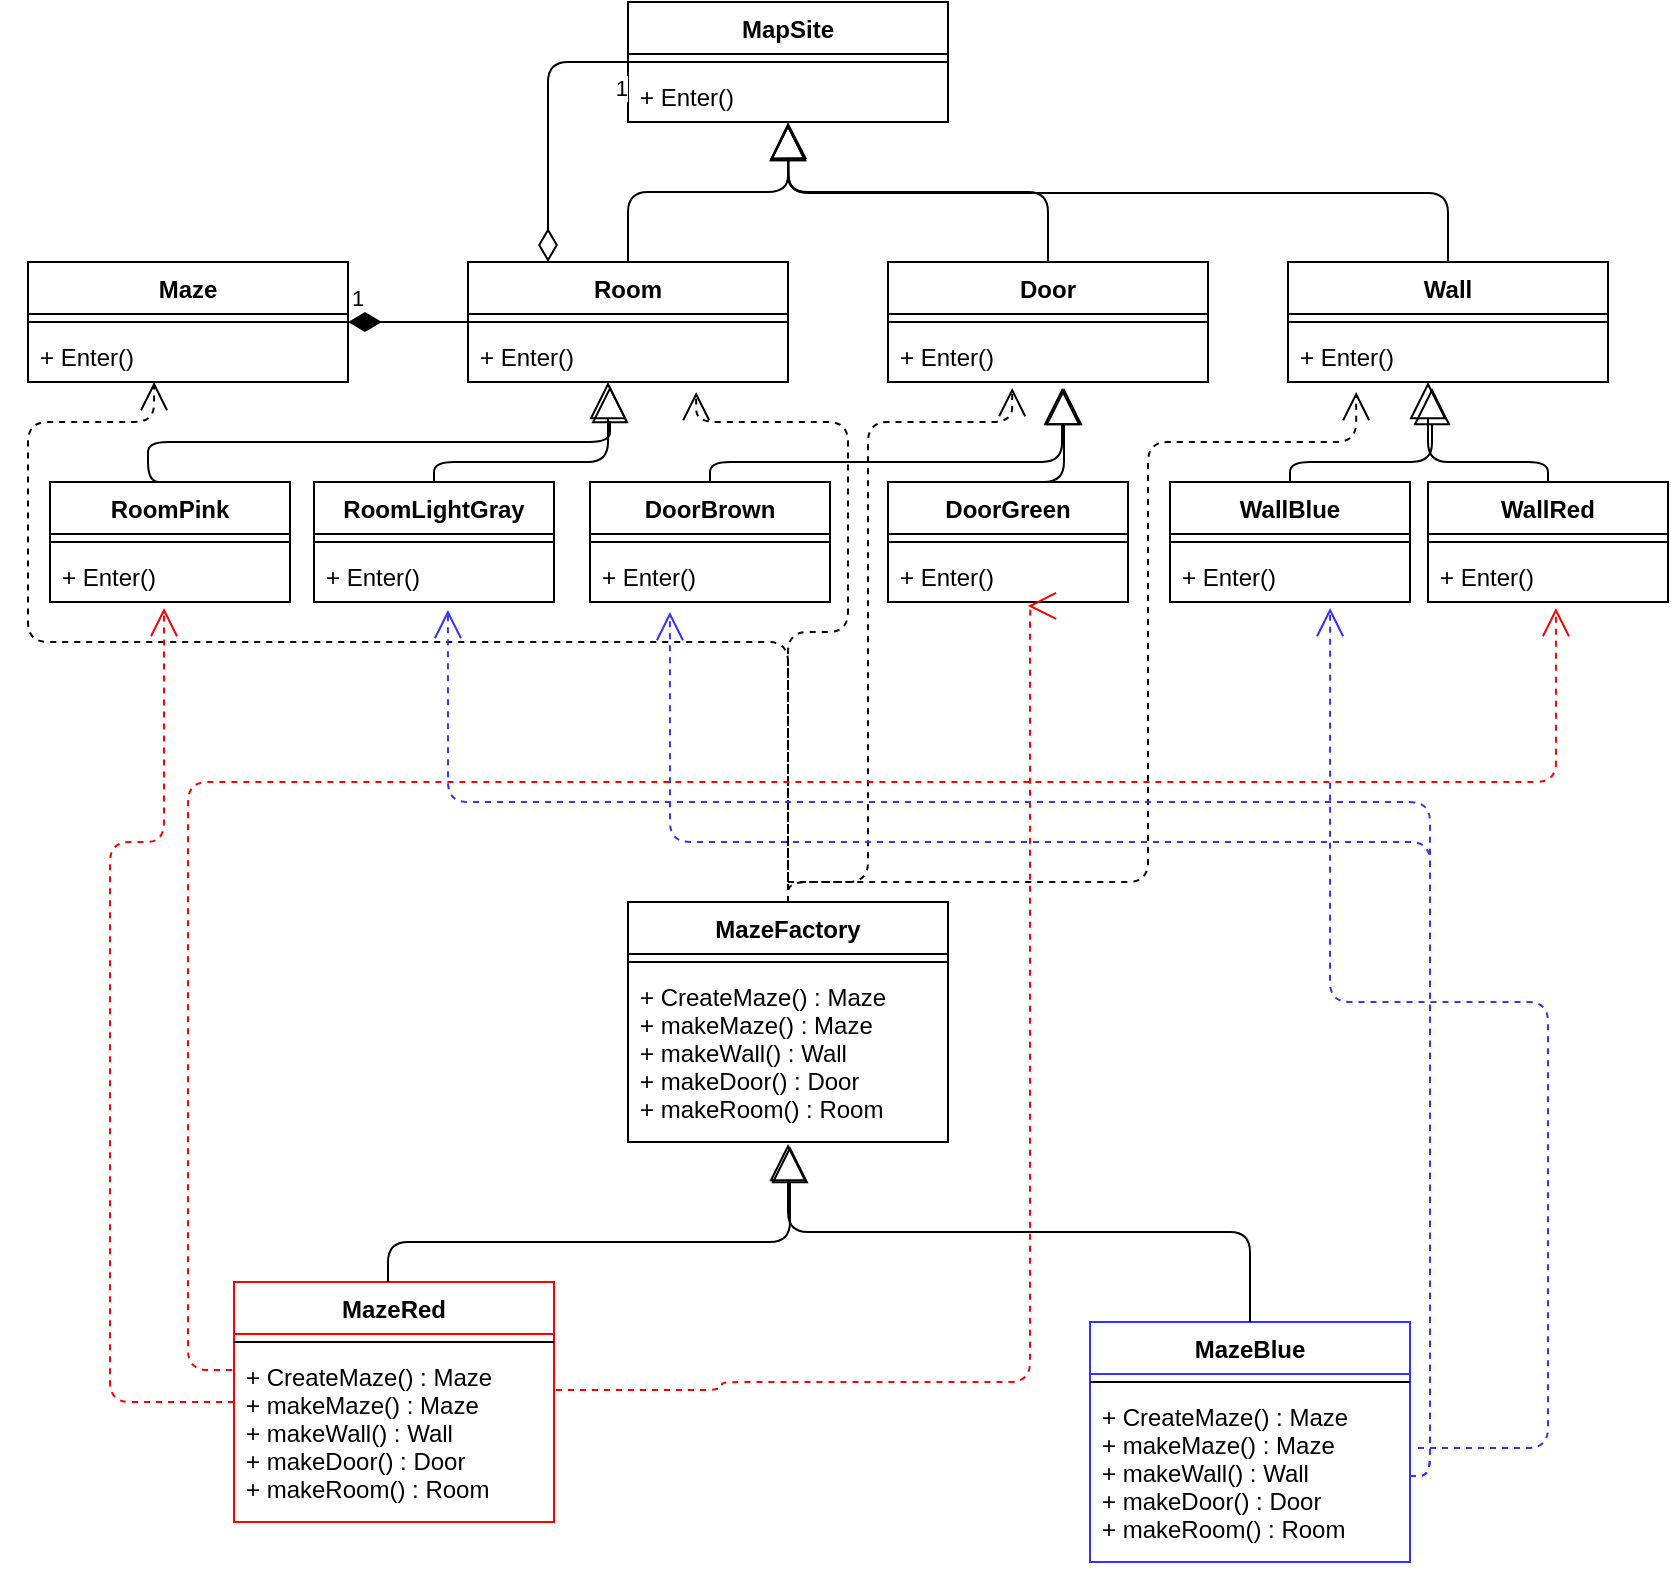 <mxfile version="14.4.0" type="github">
  <diagram id="TXsH7dUHK2AJdoG5btON" name="Page-1">
    <mxGraphModel dx="1409" dy="723" grid="1" gridSize="10" guides="1" tooltips="1" connect="1" arrows="1" fold="1" page="1" pageScale="1" pageWidth="850" pageHeight="1100" math="0" shadow="0">
      <root>
        <mxCell id="0" />
        <mxCell id="1" parent="0" />
        <mxCell id="nlGNvuuSfk-lhknSh3Hi-1" value="MapSite" style="swimlane;fontStyle=1;align=center;verticalAlign=top;childLayout=stackLayout;horizontal=1;startSize=26;horizontalStack=0;resizeParent=1;resizeParentMax=0;resizeLast=0;collapsible=1;marginBottom=0;" parent="1" vertex="1">
          <mxGeometry x="320" y="80" width="160" height="60" as="geometry" />
        </mxCell>
        <mxCell id="nlGNvuuSfk-lhknSh3Hi-3" value="" style="line;strokeWidth=1;fillColor=none;align=left;verticalAlign=middle;spacingTop=-1;spacingLeft=3;spacingRight=3;rotatable=0;labelPosition=right;points=[];portConstraint=eastwest;" parent="nlGNvuuSfk-lhknSh3Hi-1" vertex="1">
          <mxGeometry y="26" width="160" height="8" as="geometry" />
        </mxCell>
        <mxCell id="nlGNvuuSfk-lhknSh3Hi-4" value="+ Enter()" style="text;strokeColor=none;fillColor=none;align=left;verticalAlign=top;spacingLeft=4;spacingRight=4;overflow=hidden;rotatable=0;points=[[0,0.5],[1,0.5]];portConstraint=eastwest;" parent="nlGNvuuSfk-lhknSh3Hi-1" vertex="1">
          <mxGeometry y="34" width="160" height="26" as="geometry" />
        </mxCell>
        <mxCell id="nlGNvuuSfk-lhknSh3Hi-5" value="Room" style="swimlane;fontStyle=1;align=center;verticalAlign=top;childLayout=stackLayout;horizontal=1;startSize=26;horizontalStack=0;resizeParent=1;resizeParentMax=0;resizeLast=0;collapsible=1;marginBottom=0;" parent="1" vertex="1">
          <mxGeometry x="240" y="210" width="160" height="60" as="geometry" />
        </mxCell>
        <mxCell id="nlGNvuuSfk-lhknSh3Hi-6" value="" style="line;strokeWidth=1;fillColor=none;align=left;verticalAlign=middle;spacingTop=-1;spacingLeft=3;spacingRight=3;rotatable=0;labelPosition=right;points=[];portConstraint=eastwest;" parent="nlGNvuuSfk-lhknSh3Hi-5" vertex="1">
          <mxGeometry y="26" width="160" height="8" as="geometry" />
        </mxCell>
        <mxCell id="nlGNvuuSfk-lhknSh3Hi-7" value="+ Enter()" style="text;strokeColor=none;fillColor=none;align=left;verticalAlign=top;spacingLeft=4;spacingRight=4;overflow=hidden;rotatable=0;points=[[0,0.5],[1,0.5]];portConstraint=eastwest;" parent="nlGNvuuSfk-lhknSh3Hi-5" vertex="1">
          <mxGeometry y="34" width="160" height="26" as="geometry" />
        </mxCell>
        <mxCell id="nlGNvuuSfk-lhknSh3Hi-8" value="Door" style="swimlane;fontStyle=1;align=center;verticalAlign=top;childLayout=stackLayout;horizontal=1;startSize=26;horizontalStack=0;resizeParent=1;resizeParentMax=0;resizeLast=0;collapsible=1;marginBottom=0;" parent="1" vertex="1">
          <mxGeometry x="450" y="210" width="160" height="60" as="geometry" />
        </mxCell>
        <mxCell id="nlGNvuuSfk-lhknSh3Hi-9" value="" style="line;strokeWidth=1;fillColor=none;align=left;verticalAlign=middle;spacingTop=-1;spacingLeft=3;spacingRight=3;rotatable=0;labelPosition=right;points=[];portConstraint=eastwest;" parent="nlGNvuuSfk-lhknSh3Hi-8" vertex="1">
          <mxGeometry y="26" width="160" height="8" as="geometry" />
        </mxCell>
        <mxCell id="nlGNvuuSfk-lhknSh3Hi-10" value="+ Enter()" style="text;strokeColor=none;fillColor=none;align=left;verticalAlign=top;spacingLeft=4;spacingRight=4;overflow=hidden;rotatable=0;points=[[0,0.5],[1,0.5]];portConstraint=eastwest;" parent="nlGNvuuSfk-lhknSh3Hi-8" vertex="1">
          <mxGeometry y="34" width="160" height="26" as="geometry" />
        </mxCell>
        <mxCell id="nlGNvuuSfk-lhknSh3Hi-11" value="Wall" style="swimlane;fontStyle=1;align=center;verticalAlign=top;childLayout=stackLayout;horizontal=1;startSize=26;horizontalStack=0;resizeParent=1;resizeParentMax=0;resizeLast=0;collapsible=1;marginBottom=0;" parent="1" vertex="1">
          <mxGeometry x="650" y="210" width="160" height="60" as="geometry" />
        </mxCell>
        <mxCell id="nlGNvuuSfk-lhknSh3Hi-12" value="" style="line;strokeWidth=1;fillColor=none;align=left;verticalAlign=middle;spacingTop=-1;spacingLeft=3;spacingRight=3;rotatable=0;labelPosition=right;points=[];portConstraint=eastwest;" parent="nlGNvuuSfk-lhknSh3Hi-11" vertex="1">
          <mxGeometry y="26" width="160" height="8" as="geometry" />
        </mxCell>
        <mxCell id="nlGNvuuSfk-lhknSh3Hi-13" value="+ Enter()" style="text;strokeColor=none;fillColor=none;align=left;verticalAlign=top;spacingLeft=4;spacingRight=4;overflow=hidden;rotatable=0;points=[[0,0.5],[1,0.5]];portConstraint=eastwest;" parent="nlGNvuuSfk-lhknSh3Hi-11" vertex="1">
          <mxGeometry y="34" width="160" height="26" as="geometry" />
        </mxCell>
        <mxCell id="nlGNvuuSfk-lhknSh3Hi-14" value="Maze" style="swimlane;fontStyle=1;align=center;verticalAlign=top;childLayout=stackLayout;horizontal=1;startSize=26;horizontalStack=0;resizeParent=1;resizeParentMax=0;resizeLast=0;collapsible=1;marginBottom=0;" parent="1" vertex="1">
          <mxGeometry x="20" y="210" width="160" height="60" as="geometry" />
        </mxCell>
        <mxCell id="nlGNvuuSfk-lhknSh3Hi-15" value="" style="line;strokeWidth=1;fillColor=none;align=left;verticalAlign=middle;spacingTop=-1;spacingLeft=3;spacingRight=3;rotatable=0;labelPosition=right;points=[];portConstraint=eastwest;" parent="nlGNvuuSfk-lhknSh3Hi-14" vertex="1">
          <mxGeometry y="26" width="160" height="8" as="geometry" />
        </mxCell>
        <mxCell id="nlGNvuuSfk-lhknSh3Hi-16" value="+ Enter()" style="text;strokeColor=none;fillColor=none;align=left;verticalAlign=top;spacingLeft=4;spacingRight=4;overflow=hidden;rotatable=0;points=[[0,0.5],[1,0.5]];portConstraint=eastwest;" parent="nlGNvuuSfk-lhknSh3Hi-14" vertex="1">
          <mxGeometry y="34" width="160" height="26" as="geometry" />
        </mxCell>
        <mxCell id="nlGNvuuSfk-lhknSh3Hi-21" value="1" style="endArrow=none;html=1;endSize=12;startArrow=diamondThin;startSize=14;startFill=1;edgeStyle=orthogonalEdgeStyle;align=left;verticalAlign=bottom;endFill=0;exitX=1;exitY=0.5;exitDx=0;exitDy=0;entryX=0;entryY=0.5;entryDx=0;entryDy=0;" parent="1" source="nlGNvuuSfk-lhknSh3Hi-14" target="nlGNvuuSfk-lhknSh3Hi-5" edge="1">
          <mxGeometry x="-1" y="3" relative="1" as="geometry">
            <mxPoint x="220" y="360" as="sourcePoint" />
            <mxPoint x="310" y="360" as="targetPoint" />
            <Array as="points">
              <mxPoint x="210" y="240" />
              <mxPoint x="210" y="240" />
            </Array>
          </mxGeometry>
        </mxCell>
        <mxCell id="nlGNvuuSfk-lhknSh3Hi-22" value="" style="endArrow=none;html=1;endSize=12;startArrow=diamondThin;startSize=14;startFill=0;edgeStyle=orthogonalEdgeStyle;exitX=0.25;exitY=0;exitDx=0;exitDy=0;entryX=0;entryY=0.5;entryDx=0;entryDy=0;endFill=0;" parent="1" source="nlGNvuuSfk-lhknSh3Hi-5" target="nlGNvuuSfk-lhknSh3Hi-1" edge="1">
          <mxGeometry relative="1" as="geometry">
            <mxPoint x="530" y="370" as="sourcePoint" />
            <mxPoint x="690" y="370" as="targetPoint" />
          </mxGeometry>
        </mxCell>
        <mxCell id="nlGNvuuSfk-lhknSh3Hi-24" value="1" style="edgeLabel;resizable=0;html=1;align=right;verticalAlign=top;" parent="nlGNvuuSfk-lhknSh3Hi-22" connectable="0" vertex="1">
          <mxGeometry x="1" relative="1" as="geometry" />
        </mxCell>
        <mxCell id="nlGNvuuSfk-lhknSh3Hi-25" value="" style="endArrow=block;endSize=16;endFill=0;html=1;exitX=0.5;exitY=0;exitDx=0;exitDy=0;entryX=0.5;entryY=1.038;entryDx=0;entryDy=0;entryPerimeter=0;edgeStyle=orthogonalEdgeStyle;" parent="1" source="nlGNvuuSfk-lhknSh3Hi-5" target="nlGNvuuSfk-lhknSh3Hi-4" edge="1">
          <mxGeometry width="160" relative="1" as="geometry">
            <mxPoint x="530" y="370" as="sourcePoint" />
            <mxPoint x="690" y="370" as="targetPoint" />
          </mxGeometry>
        </mxCell>
        <mxCell id="nlGNvuuSfk-lhknSh3Hi-26" value="" style="endArrow=block;endSize=16;endFill=0;html=1;exitX=0.5;exitY=0;exitDx=0;exitDy=0;edgeStyle=orthogonalEdgeStyle;entryX=0.5;entryY=1.038;entryDx=0;entryDy=0;entryPerimeter=0;" parent="1" source="nlGNvuuSfk-lhknSh3Hi-8" target="nlGNvuuSfk-lhknSh3Hi-4" edge="1">
          <mxGeometry width="160" relative="1" as="geometry">
            <mxPoint x="330" y="220" as="sourcePoint" />
            <mxPoint x="470" y="160" as="targetPoint" />
          </mxGeometry>
        </mxCell>
        <mxCell id="nlGNvuuSfk-lhknSh3Hi-27" value="" style="endArrow=block;endSize=16;endFill=0;html=1;exitX=0.5;exitY=0;exitDx=0;exitDy=0;edgeStyle=orthogonalEdgeStyle;" parent="1" source="nlGNvuuSfk-lhknSh3Hi-11" edge="1">
          <mxGeometry width="160" relative="1" as="geometry">
            <mxPoint x="340" y="230" as="sourcePoint" />
            <mxPoint x="400" y="140" as="targetPoint" />
          </mxGeometry>
        </mxCell>
        <mxCell id="5iFGNc_Or3QthpzFmU8G-1" value="MazeFactory" style="swimlane;fontStyle=1;align=center;verticalAlign=top;childLayout=stackLayout;horizontal=1;startSize=26;horizontalStack=0;resizeParent=1;resizeParentMax=0;resizeLast=0;collapsible=1;marginBottom=0;" vertex="1" parent="1">
          <mxGeometry x="320" y="530" width="160" height="120" as="geometry" />
        </mxCell>
        <mxCell id="5iFGNc_Or3QthpzFmU8G-2" value="" style="line;strokeWidth=1;fillColor=none;align=left;verticalAlign=middle;spacingTop=-1;spacingLeft=3;spacingRight=3;rotatable=0;labelPosition=right;points=[];portConstraint=eastwest;" vertex="1" parent="5iFGNc_Or3QthpzFmU8G-1">
          <mxGeometry y="26" width="160" height="8" as="geometry" />
        </mxCell>
        <mxCell id="5iFGNc_Or3QthpzFmU8G-3" value="+ CreateMaze() : Maze&#xa;+ makeMaze() : Maze&#xa;+ makeWall() : Wall&#xa;+ makeDoor() : Door&#xa;+ makeRoom() : Room" style="text;strokeColor=none;fillColor=none;align=left;verticalAlign=top;spacingLeft=4;spacingRight=4;overflow=hidden;rotatable=0;points=[[0,0.5],[1,0.5]];portConstraint=eastwest;" vertex="1" parent="5iFGNc_Or3QthpzFmU8G-1">
          <mxGeometry y="34" width="160" height="86" as="geometry" />
        </mxCell>
        <mxCell id="5iFGNc_Or3QthpzFmU8G-4" value="MazeRed" style="swimlane;fontStyle=1;align=center;verticalAlign=top;childLayout=stackLayout;horizontal=1;startSize=26;horizontalStack=0;resizeParent=1;resizeParentMax=0;resizeLast=0;collapsible=1;marginBottom=0;strokeColor=#FF0000;" vertex="1" parent="1">
          <mxGeometry x="123" y="720" width="160" height="120" as="geometry" />
        </mxCell>
        <mxCell id="5iFGNc_Or3QthpzFmU8G-5" value="" style="line;strokeWidth=1;fillColor=none;align=left;verticalAlign=middle;spacingTop=-1;spacingLeft=3;spacingRight=3;rotatable=0;labelPosition=right;points=[];portConstraint=eastwest;" vertex="1" parent="5iFGNc_Or3QthpzFmU8G-4">
          <mxGeometry y="26" width="160" height="8" as="geometry" />
        </mxCell>
        <mxCell id="5iFGNc_Or3QthpzFmU8G-6" value="+ CreateMaze() : Maze&#xa;+ makeMaze() : Maze&#xa;+ makeWall() : Wall&#xa;+ makeDoor() : Door&#xa;+ makeRoom() : Room" style="text;strokeColor=none;fillColor=none;align=left;verticalAlign=top;spacingLeft=4;spacingRight=4;overflow=hidden;rotatable=0;points=[[0,0.5],[1,0.5]];portConstraint=eastwest;" vertex="1" parent="5iFGNc_Or3QthpzFmU8G-4">
          <mxGeometry y="34" width="160" height="86" as="geometry" />
        </mxCell>
        <mxCell id="5iFGNc_Or3QthpzFmU8G-7" value="MazeBlue" style="swimlane;fontStyle=1;align=center;verticalAlign=top;childLayout=stackLayout;horizontal=1;startSize=26;horizontalStack=0;resizeParent=1;resizeParentMax=0;resizeLast=0;collapsible=1;marginBottom=0;strokeColor=#3333FF;" vertex="1" parent="1">
          <mxGeometry x="551" y="740" width="160" height="120" as="geometry" />
        </mxCell>
        <mxCell id="5iFGNc_Or3QthpzFmU8G-8" value="" style="line;strokeWidth=1;fillColor=none;align=left;verticalAlign=middle;spacingTop=-1;spacingLeft=3;spacingRight=3;rotatable=0;labelPosition=right;points=[];portConstraint=eastwest;" vertex="1" parent="5iFGNc_Or3QthpzFmU8G-7">
          <mxGeometry y="26" width="160" height="8" as="geometry" />
        </mxCell>
        <mxCell id="5iFGNc_Or3QthpzFmU8G-9" value="+ CreateMaze() : Maze&#xa;+ makeMaze() : Maze&#xa;+ makeWall() : Wall&#xa;+ makeDoor() : Door&#xa;+ makeRoom() : Room" style="text;strokeColor=none;fillColor=none;align=left;verticalAlign=top;spacingLeft=4;spacingRight=4;overflow=hidden;rotatable=0;points=[[0,0.5],[1,0.5]];portConstraint=eastwest;" vertex="1" parent="5iFGNc_Or3QthpzFmU8G-7">
          <mxGeometry y="34" width="160" height="86" as="geometry" />
        </mxCell>
        <mxCell id="5iFGNc_Or3QthpzFmU8G-10" value="" style="endArrow=block;endSize=16;endFill=0;html=1;exitX=0.5;exitY=0;exitDx=0;exitDy=0;edgeStyle=orthogonalEdgeStyle;entryX=0.5;entryY=1.012;entryDx=0;entryDy=0;entryPerimeter=0;" edge="1" parent="1" source="5iFGNc_Or3QthpzFmU8G-7" target="5iFGNc_Or3QthpzFmU8G-3">
          <mxGeometry width="160" relative="1" as="geometry">
            <mxPoint x="740" y="220" as="sourcePoint" />
            <mxPoint x="410" y="150" as="targetPoint" />
          </mxGeometry>
        </mxCell>
        <mxCell id="5iFGNc_Or3QthpzFmU8G-11" value="" style="endArrow=block;endSize=16;endFill=0;html=1;edgeStyle=orthogonalEdgeStyle;entryX=0.506;entryY=1.023;entryDx=0;entryDy=0;entryPerimeter=0;" edge="1" parent="1" source="5iFGNc_Or3QthpzFmU8G-4" target="5iFGNc_Or3QthpzFmU8G-3">
          <mxGeometry width="160" relative="1" as="geometry">
            <mxPoint x="710" y="610" as="sourcePoint" />
            <mxPoint x="410" y="531.032" as="targetPoint" />
            <Array as="points">
              <mxPoint x="200" y="700" />
              <mxPoint x="401" y="700" />
            </Array>
          </mxGeometry>
        </mxCell>
        <mxCell id="5iFGNc_Or3QthpzFmU8G-12" value="RoomPink" style="swimlane;fontStyle=1;align=center;verticalAlign=top;childLayout=stackLayout;horizontal=1;startSize=26;horizontalStack=0;resizeParent=1;resizeParentMax=0;resizeLast=0;collapsible=1;marginBottom=0;" vertex="1" parent="1">
          <mxGeometry x="31" y="320" width="120" height="60" as="geometry" />
        </mxCell>
        <mxCell id="5iFGNc_Or3QthpzFmU8G-13" value="" style="line;strokeWidth=1;fillColor=none;align=left;verticalAlign=middle;spacingTop=-1;spacingLeft=3;spacingRight=3;rotatable=0;labelPosition=right;points=[];portConstraint=eastwest;" vertex="1" parent="5iFGNc_Or3QthpzFmU8G-12">
          <mxGeometry y="26" width="120" height="8" as="geometry" />
        </mxCell>
        <mxCell id="5iFGNc_Or3QthpzFmU8G-14" value="+ Enter()" style="text;strokeColor=none;fillColor=none;align=left;verticalAlign=top;spacingLeft=4;spacingRight=4;overflow=hidden;rotatable=0;points=[[0,0.5],[1,0.5]];portConstraint=eastwest;" vertex="1" parent="5iFGNc_Or3QthpzFmU8G-12">
          <mxGeometry y="34" width="120" height="26" as="geometry" />
        </mxCell>
        <mxCell id="5iFGNc_Or3QthpzFmU8G-18" value="RoomLightGray" style="swimlane;fontStyle=1;align=center;verticalAlign=top;childLayout=stackLayout;horizontal=1;startSize=26;horizontalStack=0;resizeParent=1;resizeParentMax=0;resizeLast=0;collapsible=1;marginBottom=0;" vertex="1" parent="1">
          <mxGeometry x="163" y="320" width="120" height="60" as="geometry" />
        </mxCell>
        <mxCell id="5iFGNc_Or3QthpzFmU8G-19" value="" style="line;strokeWidth=1;fillColor=none;align=left;verticalAlign=middle;spacingTop=-1;spacingLeft=3;spacingRight=3;rotatable=0;labelPosition=right;points=[];portConstraint=eastwest;" vertex="1" parent="5iFGNc_Or3QthpzFmU8G-18">
          <mxGeometry y="26" width="120" height="8" as="geometry" />
        </mxCell>
        <mxCell id="5iFGNc_Or3QthpzFmU8G-20" value="+ Enter()" style="text;strokeColor=none;fillColor=none;align=left;verticalAlign=top;spacingLeft=4;spacingRight=4;overflow=hidden;rotatable=0;points=[[0,0.5],[1,0.5]];portConstraint=eastwest;" vertex="1" parent="5iFGNc_Or3QthpzFmU8G-18">
          <mxGeometry y="34" width="120" height="26" as="geometry" />
        </mxCell>
        <mxCell id="5iFGNc_Or3QthpzFmU8G-21" value="DoorBrown" style="swimlane;fontStyle=1;align=center;verticalAlign=top;childLayout=stackLayout;horizontal=1;startSize=26;horizontalStack=0;resizeParent=1;resizeParentMax=0;resizeLast=0;collapsible=1;marginBottom=0;" vertex="1" parent="1">
          <mxGeometry x="301" y="320" width="120" height="60" as="geometry" />
        </mxCell>
        <mxCell id="5iFGNc_Or3QthpzFmU8G-22" value="" style="line;strokeWidth=1;fillColor=none;align=left;verticalAlign=middle;spacingTop=-1;spacingLeft=3;spacingRight=3;rotatable=0;labelPosition=right;points=[];portConstraint=eastwest;" vertex="1" parent="5iFGNc_Or3QthpzFmU8G-21">
          <mxGeometry y="26" width="120" height="8" as="geometry" />
        </mxCell>
        <mxCell id="5iFGNc_Or3QthpzFmU8G-23" value="+ Enter()" style="text;strokeColor=none;fillColor=none;align=left;verticalAlign=top;spacingLeft=4;spacingRight=4;overflow=hidden;rotatable=0;points=[[0,0.5],[1,0.5]];portConstraint=eastwest;" vertex="1" parent="5iFGNc_Or3QthpzFmU8G-21">
          <mxGeometry y="34" width="120" height="26" as="geometry" />
        </mxCell>
        <mxCell id="5iFGNc_Or3QthpzFmU8G-24" value="DoorGreen" style="swimlane;fontStyle=1;align=center;verticalAlign=top;childLayout=stackLayout;horizontal=1;startSize=26;horizontalStack=0;resizeParent=1;resizeParentMax=0;resizeLast=0;collapsible=1;marginBottom=0;" vertex="1" parent="1">
          <mxGeometry x="450" y="320" width="120" height="60" as="geometry" />
        </mxCell>
        <mxCell id="5iFGNc_Or3QthpzFmU8G-25" value="" style="line;strokeWidth=1;fillColor=none;align=left;verticalAlign=middle;spacingTop=-1;spacingLeft=3;spacingRight=3;rotatable=0;labelPosition=right;points=[];portConstraint=eastwest;" vertex="1" parent="5iFGNc_Or3QthpzFmU8G-24">
          <mxGeometry y="26" width="120" height="8" as="geometry" />
        </mxCell>
        <mxCell id="5iFGNc_Or3QthpzFmU8G-26" value="+ Enter()" style="text;strokeColor=none;fillColor=none;align=left;verticalAlign=top;spacingLeft=4;spacingRight=4;overflow=hidden;rotatable=0;points=[[0,0.5],[1,0.5]];portConstraint=eastwest;" vertex="1" parent="5iFGNc_Or3QthpzFmU8G-24">
          <mxGeometry y="34" width="120" height="26" as="geometry" />
        </mxCell>
        <mxCell id="5iFGNc_Or3QthpzFmU8G-27" value="WallBlue" style="swimlane;fontStyle=1;align=center;verticalAlign=top;childLayout=stackLayout;horizontal=1;startSize=26;horizontalStack=0;resizeParent=1;resizeParentMax=0;resizeLast=0;collapsible=1;marginBottom=0;" vertex="1" parent="1">
          <mxGeometry x="591" y="320" width="120" height="60" as="geometry" />
        </mxCell>
        <mxCell id="5iFGNc_Or3QthpzFmU8G-28" value="" style="line;strokeWidth=1;fillColor=none;align=left;verticalAlign=middle;spacingTop=-1;spacingLeft=3;spacingRight=3;rotatable=0;labelPosition=right;points=[];portConstraint=eastwest;" vertex="1" parent="5iFGNc_Or3QthpzFmU8G-27">
          <mxGeometry y="26" width="120" height="8" as="geometry" />
        </mxCell>
        <mxCell id="5iFGNc_Or3QthpzFmU8G-29" value="+ Enter()" style="text;strokeColor=none;fillColor=none;align=left;verticalAlign=top;spacingLeft=4;spacingRight=4;overflow=hidden;rotatable=0;points=[[0,0.5],[1,0.5]];portConstraint=eastwest;" vertex="1" parent="5iFGNc_Or3QthpzFmU8G-27">
          <mxGeometry y="34" width="120" height="26" as="geometry" />
        </mxCell>
        <mxCell id="5iFGNc_Or3QthpzFmU8G-30" value="WallRed" style="swimlane;fontStyle=1;align=center;verticalAlign=top;childLayout=stackLayout;horizontal=1;startSize=26;horizontalStack=0;resizeParent=1;resizeParentMax=0;resizeLast=0;collapsible=1;marginBottom=0;" vertex="1" parent="1">
          <mxGeometry x="720" y="320" width="120" height="60" as="geometry" />
        </mxCell>
        <mxCell id="5iFGNc_Or3QthpzFmU8G-31" value="" style="line;strokeWidth=1;fillColor=none;align=left;verticalAlign=middle;spacingTop=-1;spacingLeft=3;spacingRight=3;rotatable=0;labelPosition=right;points=[];portConstraint=eastwest;" vertex="1" parent="5iFGNc_Or3QthpzFmU8G-30">
          <mxGeometry y="26" width="120" height="8" as="geometry" />
        </mxCell>
        <mxCell id="5iFGNc_Or3QthpzFmU8G-32" value="+ Enter()" style="text;strokeColor=none;fillColor=none;align=left;verticalAlign=top;spacingLeft=4;spacingRight=4;overflow=hidden;rotatable=0;points=[[0,0.5],[1,0.5]];portConstraint=eastwest;" vertex="1" parent="5iFGNc_Or3QthpzFmU8G-30">
          <mxGeometry y="34" width="120" height="26" as="geometry" />
        </mxCell>
        <mxCell id="5iFGNc_Or3QthpzFmU8G-33" value="" style="endArrow=block;endSize=16;endFill=0;html=1;edgeStyle=orthogonalEdgeStyle;entryX=0.444;entryY=1.077;entryDx=0;entryDy=0;entryPerimeter=0;exitX=0.5;exitY=0;exitDx=0;exitDy=0;" edge="1" parent="1" source="5iFGNc_Or3QthpzFmU8G-12" target="nlGNvuuSfk-lhknSh3Hi-7">
          <mxGeometry width="160" relative="1" as="geometry">
            <mxPoint x="210" y="610" as="sourcePoint" />
            <mxPoint x="410.96" y="531.978" as="targetPoint" />
            <Array as="points">
              <mxPoint x="80" y="300" />
              <mxPoint x="311" y="300" />
            </Array>
          </mxGeometry>
        </mxCell>
        <mxCell id="5iFGNc_Or3QthpzFmU8G-34" value="" style="endArrow=block;endSize=16;endFill=0;html=1;edgeStyle=orthogonalEdgeStyle;exitX=0.5;exitY=0;exitDx=0;exitDy=0;" edge="1" parent="1" source="5iFGNc_Or3QthpzFmU8G-18">
          <mxGeometry width="160" relative="1" as="geometry">
            <mxPoint x="90" y="330" as="sourcePoint" />
            <mxPoint x="310" y="270" as="targetPoint" />
            <Array as="points">
              <mxPoint x="223" y="310" />
              <mxPoint x="310" y="310" />
            </Array>
          </mxGeometry>
        </mxCell>
        <mxCell id="5iFGNc_Or3QthpzFmU8G-35" value="" style="endArrow=block;endSize=16;endFill=0;html=1;edgeStyle=orthogonalEdgeStyle;exitX=0.5;exitY=0;exitDx=0;exitDy=0;entryX=0.544;entryY=1.115;entryDx=0;entryDy=0;entryPerimeter=0;" edge="1" parent="1" source="5iFGNc_Or3QthpzFmU8G-21" target="nlGNvuuSfk-lhknSh3Hi-10">
          <mxGeometry width="160" relative="1" as="geometry">
            <mxPoint x="90" y="330" as="sourcePoint" />
            <mxPoint x="550" y="310" as="targetPoint" />
            <Array as="points">
              <mxPoint x="361" y="310" />
              <mxPoint x="537" y="310" />
            </Array>
          </mxGeometry>
        </mxCell>
        <mxCell id="5iFGNc_Or3QthpzFmU8G-36" value="" style="endArrow=block;endSize=16;endFill=0;html=1;edgeStyle=orthogonalEdgeStyle;entryX=0.55;entryY=1.115;entryDx=0;entryDy=0;entryPerimeter=0;" edge="1" parent="1" target="nlGNvuuSfk-lhknSh3Hi-10">
          <mxGeometry width="160" relative="1" as="geometry">
            <mxPoint x="500" y="320" as="sourcePoint" />
            <mxPoint x="547.04" y="282.99" as="targetPoint" />
            <Array as="points">
              <mxPoint x="538" y="320" />
            </Array>
          </mxGeometry>
        </mxCell>
        <mxCell id="5iFGNc_Or3QthpzFmU8G-37" value="" style="endArrow=block;endSize=16;endFill=0;html=1;edgeStyle=orthogonalEdgeStyle;exitX=0.5;exitY=0;exitDx=0;exitDy=0;entryX=0.45;entryY=1.115;entryDx=0;entryDy=0;entryPerimeter=0;" edge="1" parent="1" source="5iFGNc_Or3QthpzFmU8G-27" target="nlGNvuuSfk-lhknSh3Hi-13">
          <mxGeometry width="160" relative="1" as="geometry">
            <mxPoint x="385" y="330" as="sourcePoint" />
            <mxPoint x="561.04" y="282.99" as="targetPoint" />
            <Array as="points">
              <mxPoint x="651" y="310" />
              <mxPoint x="722" y="310" />
            </Array>
          </mxGeometry>
        </mxCell>
        <mxCell id="5iFGNc_Or3QthpzFmU8G-38" value="" style="endArrow=block;endSize=16;endFill=0;html=1;edgeStyle=orthogonalEdgeStyle;exitX=0.5;exitY=0;exitDx=0;exitDy=0;" edge="1" parent="1" source="5iFGNc_Or3QthpzFmU8G-30">
          <mxGeometry width="160" relative="1" as="geometry">
            <mxPoint x="661" y="330" as="sourcePoint" />
            <mxPoint x="720" y="270" as="targetPoint" />
            <Array as="points">
              <mxPoint x="780" y="310" />
              <mxPoint x="720" y="310" />
            </Array>
          </mxGeometry>
        </mxCell>
        <mxCell id="5iFGNc_Or3QthpzFmU8G-39" value="" style="endArrow=open;endSize=12;dashed=1;html=1;exitX=0.5;exitY=0;exitDx=0;exitDy=0;entryX=0.394;entryY=1;entryDx=0;entryDy=0;entryPerimeter=0;edgeStyle=orthogonalEdgeStyle;elbow=vertical;" edge="1" parent="1" source="5iFGNc_Or3QthpzFmU8G-1" target="nlGNvuuSfk-lhknSh3Hi-16">
          <mxGeometry width="160" relative="1" as="geometry">
            <mxPoint x="220" y="340" as="sourcePoint" />
            <mxPoint x="380" y="340" as="targetPoint" />
            <Array as="points">
              <mxPoint x="400" y="400" />
              <mxPoint x="20" y="400" />
              <mxPoint x="20" y="290" />
              <mxPoint x="83" y="290" />
            </Array>
          </mxGeometry>
        </mxCell>
        <mxCell id="5iFGNc_Or3QthpzFmU8G-41" value="" style="endArrow=open;endSize=12;dashed=1;html=1;edgeStyle=orthogonalEdgeStyle;entryX=0.713;entryY=1.192;entryDx=0;entryDy=0;entryPerimeter=0;" edge="1" parent="1" target="nlGNvuuSfk-lhknSh3Hi-7">
          <mxGeometry width="160" relative="1" as="geometry">
            <mxPoint x="400" y="520" as="sourcePoint" />
            <mxPoint x="191" y="470" as="targetPoint" />
            <Array as="points">
              <mxPoint x="400" y="395" />
              <mxPoint x="430" y="395" />
              <mxPoint x="430" y="290" />
              <mxPoint x="354" y="290" />
            </Array>
          </mxGeometry>
        </mxCell>
        <mxCell id="5iFGNc_Or3QthpzFmU8G-42" value="" style="endArrow=open;endSize=12;dashed=1;html=1;edgeStyle=orthogonalEdgeStyle;entryX=0.388;entryY=1.115;entryDx=0;entryDy=0;entryPerimeter=0;" edge="1" parent="1" target="nlGNvuuSfk-lhknSh3Hi-10">
          <mxGeometry width="160" relative="1" as="geometry">
            <mxPoint x="400" y="520" as="sourcePoint" />
            <mxPoint x="201" y="480" as="targetPoint" />
            <Array as="points">
              <mxPoint x="440" y="520" />
              <mxPoint x="440" y="290" />
              <mxPoint x="512" y="290" />
            </Array>
          </mxGeometry>
        </mxCell>
        <mxCell id="5iFGNc_Or3QthpzFmU8G-43" value="" style="endArrow=open;endSize=12;dashed=1;html=1;edgeStyle=orthogonalEdgeStyle;entryX=0.213;entryY=1.192;entryDx=0;entryDy=0;entryPerimeter=0;" edge="1" parent="1" target="nlGNvuuSfk-lhknSh3Hi-13">
          <mxGeometry width="160" relative="1" as="geometry">
            <mxPoint x="400" y="530" as="sourcePoint" />
            <mxPoint x="211" y="490" as="targetPoint" />
            <Array as="points">
              <mxPoint x="400" y="520" />
              <mxPoint x="580" y="520" />
              <mxPoint x="580" y="300" />
              <mxPoint x="684" y="300" />
            </Array>
          </mxGeometry>
        </mxCell>
        <mxCell id="5iFGNc_Or3QthpzFmU8G-44" value="" style="endArrow=open;endSize=12;dashed=1;html=1;edgeStyle=orthogonalEdgeStyle;entryX=0.475;entryY=1.115;entryDx=0;entryDy=0;entryPerimeter=0;exitX=0;exitY=0.5;exitDx=0;exitDy=0;strokeColor=#FF0000;" edge="1" parent="1" source="5iFGNc_Or3QthpzFmU8G-4" target="5iFGNc_Or3QthpzFmU8G-14">
          <mxGeometry width="160" relative="1" as="geometry">
            <mxPoint x="61" y="500" as="sourcePoint" />
            <mxPoint x="221" y="500" as="targetPoint" />
            <Array as="points">
              <mxPoint x="61" y="780" />
              <mxPoint x="61" y="500" />
              <mxPoint x="88" y="500" />
            </Array>
          </mxGeometry>
        </mxCell>
        <mxCell id="5iFGNc_Or3QthpzFmU8G-45" value="" style="endArrow=open;endSize=12;dashed=1;html=1;edgeStyle=orthogonalEdgeStyle;exitX=-0.006;exitY=0.116;exitDx=0;exitDy=0;exitPerimeter=0;entryX=0.533;entryY=1.115;entryDx=0;entryDy=0;entryPerimeter=0;strokeColor=#FF0000;" edge="1" parent="1" source="5iFGNc_Or3QthpzFmU8G-6" target="5iFGNc_Or3QthpzFmU8G-32">
          <mxGeometry width="160" relative="1" as="geometry">
            <mxPoint x="71" y="510" as="sourcePoint" />
            <mxPoint x="231" y="510" as="targetPoint" />
            <Array as="points">
              <mxPoint x="100" y="764" />
              <mxPoint x="100" y="470" />
              <mxPoint x="784" y="470" />
            </Array>
          </mxGeometry>
        </mxCell>
        <mxCell id="5iFGNc_Or3QthpzFmU8G-46" value="" style="endArrow=open;endSize=12;dashed=1;html=1;edgeStyle=orthogonalEdgeStyle;exitX=1.006;exitY=0.233;exitDx=0;exitDy=0;exitPerimeter=0;entryX=0.583;entryY=1.077;entryDx=0;entryDy=0;entryPerimeter=0;strokeColor=#FF0000;" edge="1" parent="1" source="5iFGNc_Or3QthpzFmU8G-6" target="5iFGNc_Or3QthpzFmU8G-26">
          <mxGeometry width="160" relative="1" as="geometry">
            <mxPoint x="81" y="520" as="sourcePoint" />
            <mxPoint x="241" y="520" as="targetPoint" />
            <Array as="points">
              <mxPoint x="367" y="774" />
              <mxPoint x="367" y="770" />
              <mxPoint x="521" y="770" />
            </Array>
          </mxGeometry>
        </mxCell>
        <mxCell id="5iFGNc_Or3QthpzFmU8G-47" value="" style="endArrow=open;endSize=12;dashed=1;html=1;edgeStyle=orthogonalEdgeStyle;entryX=0.558;entryY=1.154;entryDx=0;entryDy=0;entryPerimeter=0;exitX=1;exitY=0.5;exitDx=0;exitDy=0;strokeColor=#3333FF;" edge="1" parent="1" source="5iFGNc_Or3QthpzFmU8G-9" target="5iFGNc_Or3QthpzFmU8G-20">
          <mxGeometry width="160" relative="1" as="geometry">
            <mxPoint x="91" y="530" as="sourcePoint" />
            <mxPoint x="251" y="530" as="targetPoint" />
            <Array as="points">
              <mxPoint x="721" y="817" />
              <mxPoint x="721" y="480" />
              <mxPoint x="230" y="480" />
            </Array>
          </mxGeometry>
        </mxCell>
        <mxCell id="5iFGNc_Or3QthpzFmU8G-48" value="" style="endArrow=open;endSize=12;dashed=1;html=1;edgeStyle=orthogonalEdgeStyle;entryX=0.333;entryY=1.192;entryDx=0;entryDy=0;entryPerimeter=0;exitX=1;exitY=0.5;exitDx=0;exitDy=0;strokeColor=#3333FF;" edge="1" parent="1" source="5iFGNc_Or3QthpzFmU8G-9" target="5iFGNc_Or3QthpzFmU8G-23">
          <mxGeometry width="160" relative="1" as="geometry">
            <mxPoint x="101" y="540" as="sourcePoint" />
            <mxPoint x="261" y="540" as="targetPoint" />
            <Array as="points">
              <mxPoint x="721" y="817" />
              <mxPoint x="721" y="500" />
              <mxPoint x="341" y="500" />
            </Array>
          </mxGeometry>
        </mxCell>
        <mxCell id="5iFGNc_Or3QthpzFmU8G-49" value="" style="endArrow=open;endSize=12;dashed=1;html=1;edgeStyle=orthogonalEdgeStyle;entryX=0.667;entryY=1.115;entryDx=0;entryDy=0;entryPerimeter=0;exitX=1.025;exitY=0.337;exitDx=0;exitDy=0;exitPerimeter=0;strokeColor=#3333FF;" edge="1" parent="1" source="5iFGNc_Or3QthpzFmU8G-9" target="5iFGNc_Or3QthpzFmU8G-29">
          <mxGeometry width="160" relative="1" as="geometry">
            <mxPoint x="111" y="550" as="sourcePoint" />
            <mxPoint x="271" y="550" as="targetPoint" />
            <Array as="points">
              <mxPoint x="780" y="803" />
              <mxPoint x="780" y="580" />
              <mxPoint x="671" y="580" />
            </Array>
          </mxGeometry>
        </mxCell>
      </root>
    </mxGraphModel>
  </diagram>
</mxfile>
